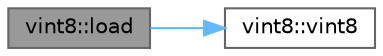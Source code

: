 digraph "vint8::load"
{
 // LATEX_PDF_SIZE
  bgcolor="transparent";
  edge [fontname=Helvetica,fontsize=10,labelfontname=Helvetica,labelfontsize=10];
  node [fontname=Helvetica,fontsize=10,shape=box,height=0.2,width=0.4];
  rankdir="LR";
  Node1 [id="Node000001",label="vint8::load",height=0.2,width=0.4,color="gray40", fillcolor="grey60", style="filled", fontcolor="black",tooltip="Factory that returns a vector loaded from unaligned memory."];
  Node1 -> Node2 [id="edge2_Node000001_Node000002",color="steelblue1",style="solid",tooltip=" "];
  Node2 [id="Node000002",label="vint8::vint8",height=0.2,width=0.4,color="grey40", fillcolor="white", style="filled",URL="$structvint8.html#ad2b458c4b597d2cd8e61e7f5e9f86161",tooltip="Construct from zero-initialized value."];
}
